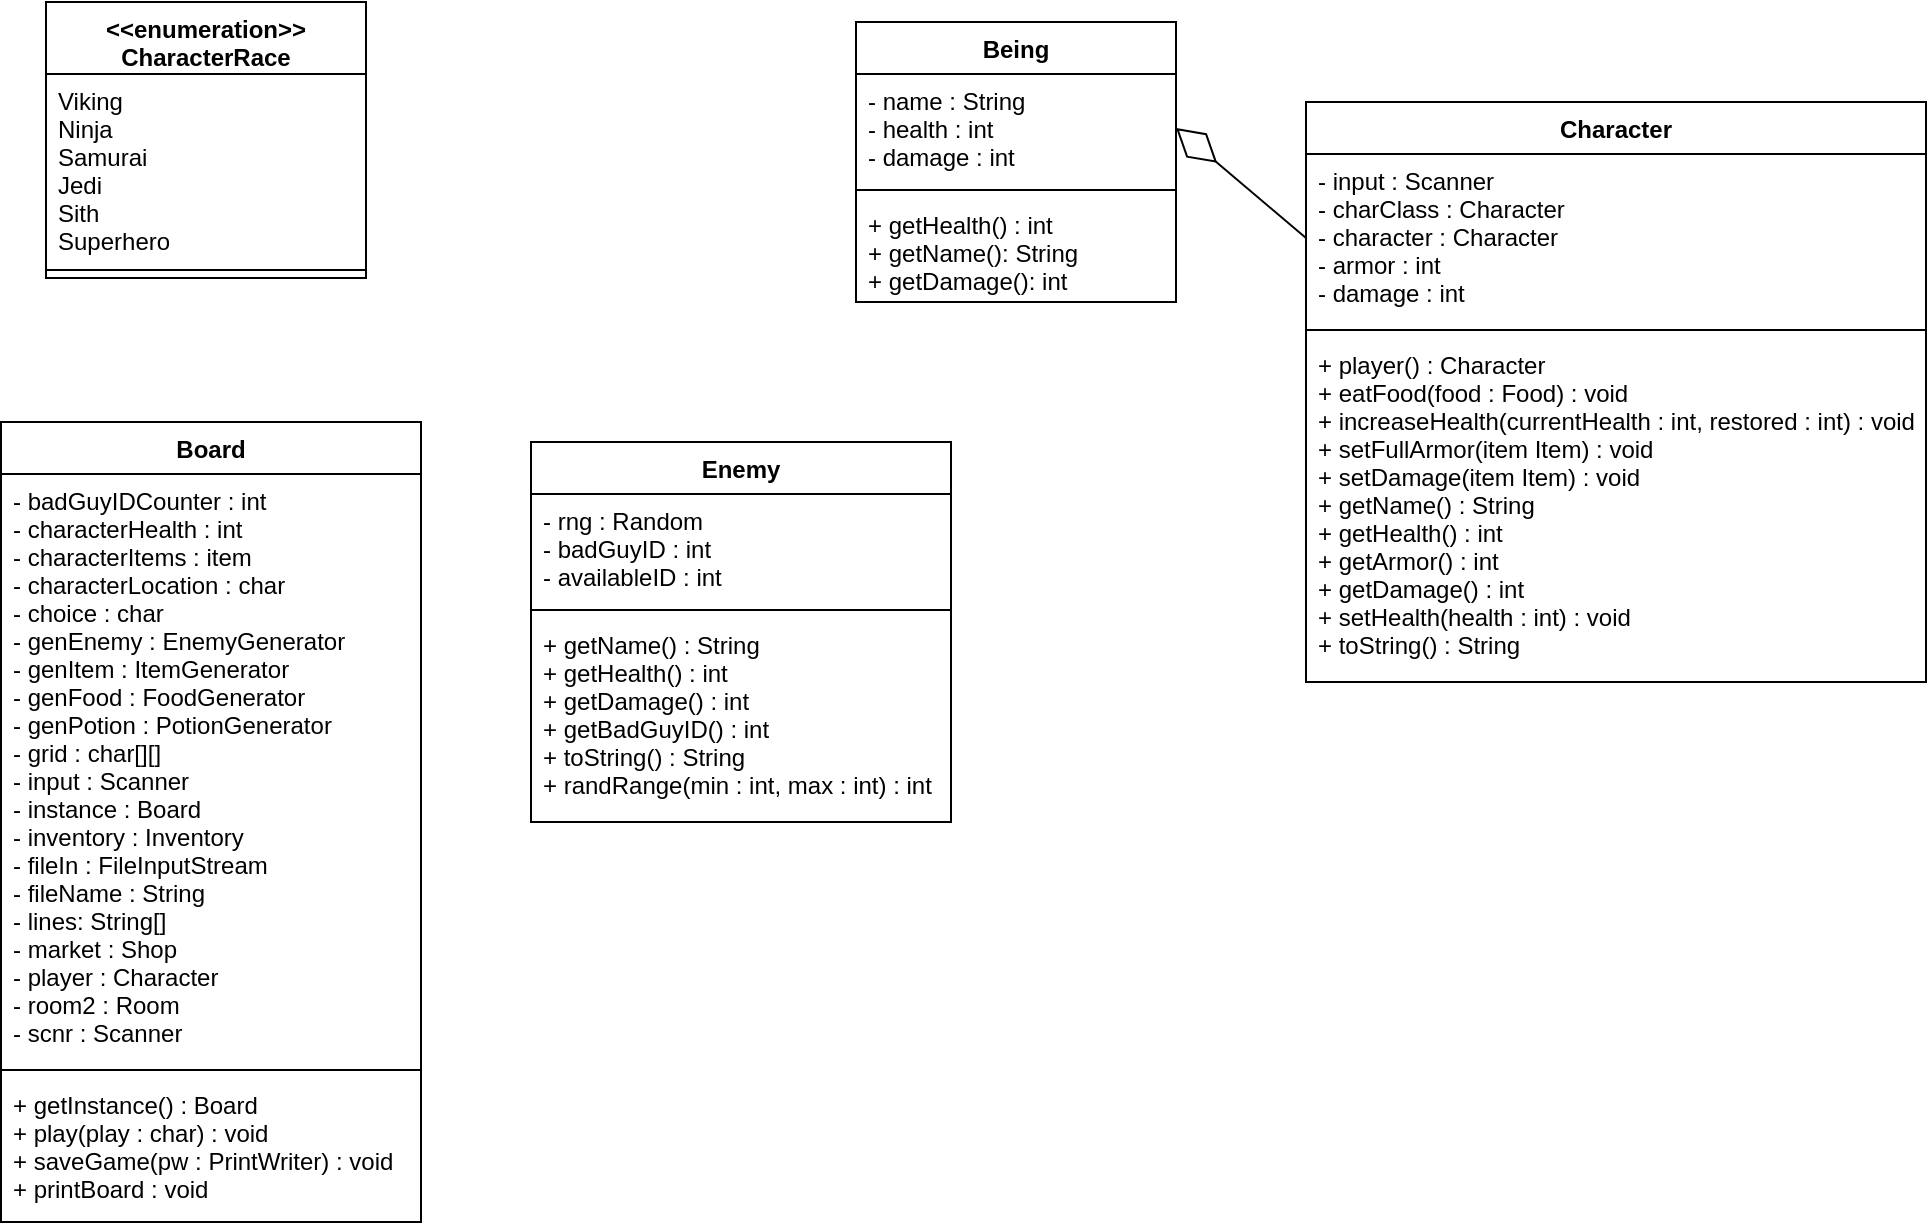 <mxfile version="12.3.8" type="github" pages="1"><diagram id="_JxzMi5bc0MweEupzlaY" name="Page-1"><mxGraphModel dx="1331" dy="816" grid="1" gridSize="10" guides="1" tooltips="1" connect="1" arrows="1" fold="1" page="1" pageScale="1" pageWidth="850" pageHeight="1100" math="0" shadow="0"><root><mxCell id="0"/><mxCell id="1" parent="0"/><mxCell id="FC3vdyTXkK7QTwyWUmbO-1" value="Being" style="swimlane;fontStyle=1;align=center;verticalAlign=top;childLayout=stackLayout;horizontal=1;startSize=26;horizontalStack=0;resizeParent=1;resizeParentMax=0;resizeLast=0;collapsible=1;marginBottom=0;" vertex="1" parent="1"><mxGeometry x="455" y="50" width="160" height="140" as="geometry"><mxRectangle x="20" y="20" width="70" height="26" as="alternateBounds"/></mxGeometry></mxCell><mxCell id="FC3vdyTXkK7QTwyWUmbO-2" value="- name : String&#xa;- health : int&#xa;- damage : int" style="text;strokeColor=none;fillColor=none;align=left;verticalAlign=top;spacingLeft=4;spacingRight=4;overflow=hidden;rotatable=0;points=[[0,0.5],[1,0.5]];portConstraint=eastwest;" vertex="1" parent="FC3vdyTXkK7QTwyWUmbO-1"><mxGeometry y="26" width="160" height="54" as="geometry"/></mxCell><mxCell id="FC3vdyTXkK7QTwyWUmbO-3" value="" style="line;strokeWidth=1;fillColor=none;align=left;verticalAlign=middle;spacingTop=-1;spacingLeft=3;spacingRight=3;rotatable=0;labelPosition=right;points=[];portConstraint=eastwest;" vertex="1" parent="FC3vdyTXkK7QTwyWUmbO-1"><mxGeometry y="80" width="160" height="8" as="geometry"/></mxCell><mxCell id="FC3vdyTXkK7QTwyWUmbO-4" value="+ getHealth() : int&#xa;+ getName(): String&#xa;+ getDamage(): int" style="text;strokeColor=none;fillColor=none;align=left;verticalAlign=top;spacingLeft=4;spacingRight=4;overflow=hidden;rotatable=0;points=[[0,0.5],[1,0.5]];portConstraint=eastwest;" vertex="1" parent="FC3vdyTXkK7QTwyWUmbO-1"><mxGeometry y="88" width="160" height="52" as="geometry"/></mxCell><mxCell id="FC3vdyTXkK7QTwyWUmbO-5" value="Board" style="swimlane;fontStyle=1;align=center;verticalAlign=top;childLayout=stackLayout;horizontal=1;startSize=26;horizontalStack=0;resizeParent=1;resizeParentMax=0;resizeLast=0;collapsible=1;marginBottom=0;" vertex="1" parent="1"><mxGeometry x="27.5" y="250" width="210" height="400" as="geometry"/></mxCell><mxCell id="FC3vdyTXkK7QTwyWUmbO-6" value="- badGuyIDCounter : int&#xa;- characterHealth : int&#xa;- characterItems : item&#xa;- characterLocation : char&#xa;- choice : char&#xa;- genEnemy : EnemyGenerator&#xa;- genItem : ItemGenerator&#xa;- genFood : FoodGenerator&#xa;- genPotion : PotionGenerator&#xa;- grid : char[][]&#xa;- input : Scanner&#xa;- instance : Board&#xa;- inventory : Inventory&#xa;- fileIn : FileInputStream&#xa;- fileName : String&#xa;- lines: String[]&#xa;- market : Shop&#xa;- player : Character&#xa;- room2 : Room&#xa;- scnr : Scanner&#xa;" style="text;strokeColor=none;fillColor=none;align=left;verticalAlign=top;spacingLeft=4;spacingRight=4;overflow=hidden;rotatable=0;points=[[0,0.5],[1,0.5]];portConstraint=eastwest;" vertex="1" parent="FC3vdyTXkK7QTwyWUmbO-5"><mxGeometry y="26" width="210" height="294" as="geometry"/></mxCell><mxCell id="FC3vdyTXkK7QTwyWUmbO-7" value="" style="line;strokeWidth=1;fillColor=none;align=left;verticalAlign=middle;spacingTop=-1;spacingLeft=3;spacingRight=3;rotatable=0;labelPosition=right;points=[];portConstraint=eastwest;" vertex="1" parent="FC3vdyTXkK7QTwyWUmbO-5"><mxGeometry y="320" width="210" height="8" as="geometry"/></mxCell><mxCell id="FC3vdyTXkK7QTwyWUmbO-8" value="+ getInstance() : Board&#xa;+ play(play : char) : void&#xa;+ saveGame(pw : PrintWriter) : void&#xa;+ printBoard : void" style="text;strokeColor=none;fillColor=none;align=left;verticalAlign=top;spacingLeft=4;spacingRight=4;overflow=hidden;rotatable=0;points=[[0,0.5],[1,0.5]];portConstraint=eastwest;" vertex="1" parent="FC3vdyTXkK7QTwyWUmbO-5"><mxGeometry y="328" width="210" height="72" as="geometry"/></mxCell><mxCell id="FC3vdyTXkK7QTwyWUmbO-9" value="Character" style="swimlane;fontStyle=1;align=center;verticalAlign=top;childLayout=stackLayout;horizontal=1;startSize=26;horizontalStack=0;resizeParent=1;resizeParentMax=0;resizeLast=0;collapsible=1;marginBottom=0;" vertex="1" parent="1"><mxGeometry x="680" y="90" width="310" height="290" as="geometry"/></mxCell><mxCell id="FC3vdyTXkK7QTwyWUmbO-10" value="- input : Scanner&#xa;- charClass : Character&#xa;- character : Character&#xa;- armor : int&#xa;- damage : int" style="text;strokeColor=none;fillColor=none;align=left;verticalAlign=top;spacingLeft=4;spacingRight=4;overflow=hidden;rotatable=0;points=[[0,0.5],[1,0.5]];portConstraint=eastwest;" vertex="1" parent="FC3vdyTXkK7QTwyWUmbO-9"><mxGeometry y="26" width="310" height="84" as="geometry"/></mxCell><mxCell id="FC3vdyTXkK7QTwyWUmbO-11" value="" style="line;strokeWidth=1;fillColor=none;align=left;verticalAlign=middle;spacingTop=-1;spacingLeft=3;spacingRight=3;rotatable=0;labelPosition=right;points=[];portConstraint=eastwest;" vertex="1" parent="FC3vdyTXkK7QTwyWUmbO-9"><mxGeometry y="110" width="310" height="8" as="geometry"/></mxCell><mxCell id="FC3vdyTXkK7QTwyWUmbO-12" value="+ player() : Character&#xa;+ eatFood(food : Food) : void&#xa;+ increaseHealth(currentHealth : int, restored : int) : void&#xa;+ setFullArmor(item Item) : void&#xa;+ setDamage(item Item) : void&#xa;+ getName() : String&#xa;+ getHealth() : int&#xa;+ getArmor() : int&#xa;+ getDamage() : int&#xa;+ setHealth(health : int) : void&#xa;+ toString() : String" style="text;strokeColor=none;fillColor=none;align=left;verticalAlign=top;spacingLeft=4;spacingRight=4;overflow=hidden;rotatable=0;points=[[0,0.5],[1,0.5]];portConstraint=eastwest;" vertex="1" parent="FC3vdyTXkK7QTwyWUmbO-9"><mxGeometry y="118" width="310" height="172" as="geometry"/></mxCell><mxCell id="FC3vdyTXkK7QTwyWUmbO-13" value="" style="endArrow=diamondThin;endFill=0;endSize=24;html=1;exitX=0;exitY=0.5;exitDx=0;exitDy=0;entryX=1;entryY=0.5;entryDx=0;entryDy=0;" edge="1" parent="1" source="FC3vdyTXkK7QTwyWUmbO-10" target="FC3vdyTXkK7QTwyWUmbO-2"><mxGeometry width="160" relative="1" as="geometry"><mxPoint x="140" y="600" as="sourcePoint"/><mxPoint x="300" y="600" as="targetPoint"/></mxGeometry></mxCell><mxCell id="FC3vdyTXkK7QTwyWUmbO-14" value="&lt;&lt;enumeration&gt;&gt;&#xa;CharacterRace" style="swimlane;fontStyle=1;align=center;verticalAlign=top;childLayout=stackLayout;horizontal=1;startSize=36;horizontalStack=0;resizeParent=1;resizeParentMax=0;resizeLast=0;collapsible=1;marginBottom=0;" vertex="1" parent="1"><mxGeometry x="50" y="40" width="160" height="138" as="geometry"><mxRectangle x="330" y="360" width="220" height="36" as="alternateBounds"/></mxGeometry></mxCell><mxCell id="FC3vdyTXkK7QTwyWUmbO-15" value="Viking&#xa;Ninja&#xa;Samurai&#xa;Jedi&#xa;Sith&#xa;Superhero" style="text;strokeColor=none;fillColor=none;align=left;verticalAlign=top;spacingLeft=4;spacingRight=4;overflow=hidden;rotatable=0;points=[[0,0.5],[1,0.5]];portConstraint=eastwest;" vertex="1" parent="FC3vdyTXkK7QTwyWUmbO-14"><mxGeometry y="36" width="160" height="94" as="geometry"/></mxCell><mxCell id="FC3vdyTXkK7QTwyWUmbO-16" value="" style="line;strokeWidth=1;fillColor=none;align=left;verticalAlign=middle;spacingTop=-1;spacingLeft=3;spacingRight=3;rotatable=0;labelPosition=right;points=[];portConstraint=eastwest;" vertex="1" parent="FC3vdyTXkK7QTwyWUmbO-14"><mxGeometry y="130" width="160" height="8" as="geometry"/></mxCell><mxCell id="FC3vdyTXkK7QTwyWUmbO-22" value="Enemy" style="swimlane;fontStyle=1;align=center;verticalAlign=top;childLayout=stackLayout;horizontal=1;startSize=26;horizontalStack=0;resizeParent=1;resizeParentMax=0;resizeLast=0;collapsible=1;marginBottom=0;" vertex="1" parent="1"><mxGeometry x="292.5" y="260" width="210" height="190" as="geometry"/></mxCell><mxCell id="FC3vdyTXkK7QTwyWUmbO-23" value="- rng : Random&#xa;- badGuyID : int&#xa;- availableID : int" style="text;strokeColor=none;fillColor=none;align=left;verticalAlign=top;spacingLeft=4;spacingRight=4;overflow=hidden;rotatable=0;points=[[0,0.5],[1,0.5]];portConstraint=eastwest;" vertex="1" parent="FC3vdyTXkK7QTwyWUmbO-22"><mxGeometry y="26" width="210" height="54" as="geometry"/></mxCell><mxCell id="FC3vdyTXkK7QTwyWUmbO-24" value="" style="line;strokeWidth=1;fillColor=none;align=left;verticalAlign=middle;spacingTop=-1;spacingLeft=3;spacingRight=3;rotatable=0;labelPosition=right;points=[];portConstraint=eastwest;" vertex="1" parent="FC3vdyTXkK7QTwyWUmbO-22"><mxGeometry y="80" width="210" height="8" as="geometry"/></mxCell><mxCell id="FC3vdyTXkK7QTwyWUmbO-25" value="+ getName() : String&#xa;+ getHealth() : int&#xa;+ getDamage() : int&#xa;+ getBadGuyID() : int&#xa;+ toString() : String&#xa;+ randRange(min : int, max : int) : int " style="text;strokeColor=none;fillColor=none;align=left;verticalAlign=top;spacingLeft=4;spacingRight=4;overflow=hidden;rotatable=0;points=[[0,0.5],[1,0.5]];portConstraint=eastwest;" vertex="1" parent="FC3vdyTXkK7QTwyWUmbO-22"><mxGeometry y="88" width="210" height="102" as="geometry"/></mxCell></root></mxGraphModel></diagram></mxfile>
